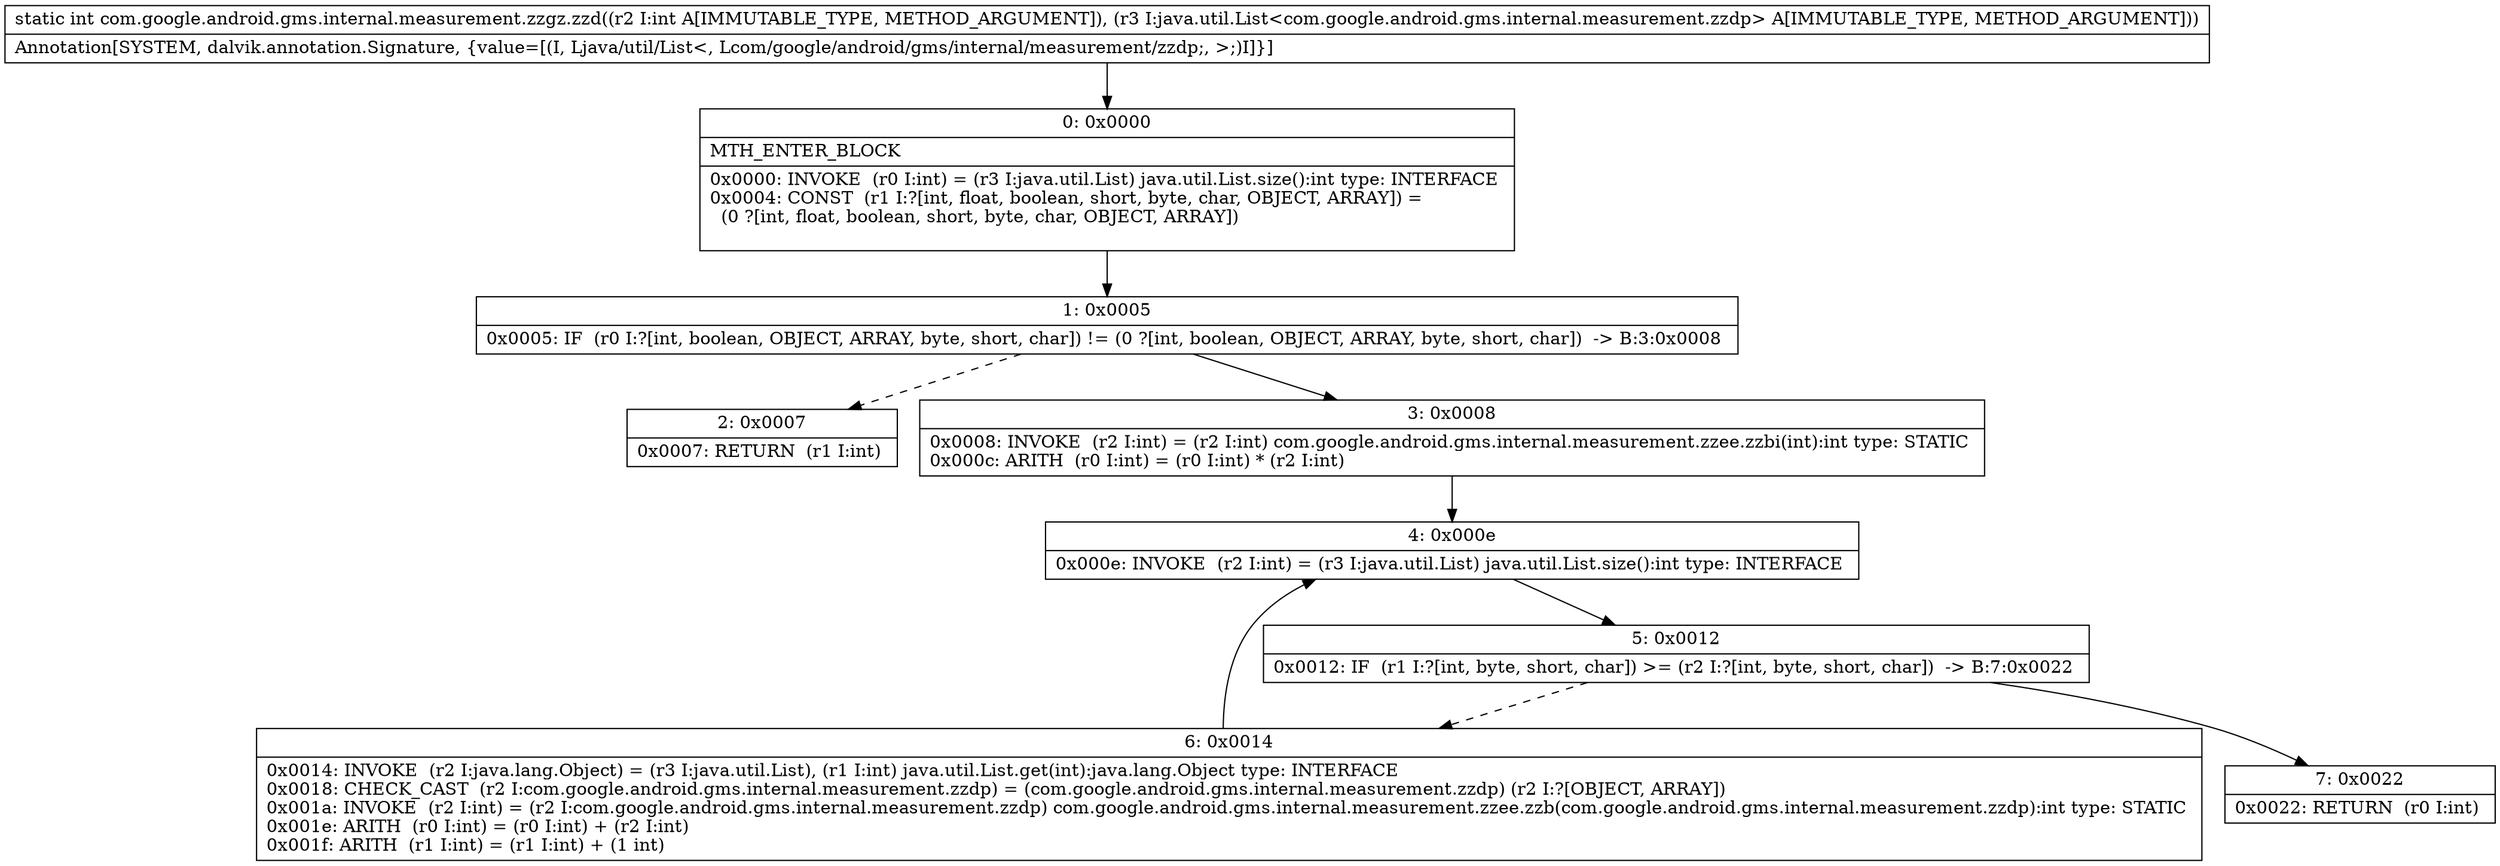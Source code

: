 digraph "CFG forcom.google.android.gms.internal.measurement.zzgz.zzd(ILjava\/util\/List;)I" {
Node_0 [shape=record,label="{0\:\ 0x0000|MTH_ENTER_BLOCK\l|0x0000: INVOKE  (r0 I:int) = (r3 I:java.util.List) java.util.List.size():int type: INTERFACE \l0x0004: CONST  (r1 I:?[int, float, boolean, short, byte, char, OBJECT, ARRAY]) = \l  (0 ?[int, float, boolean, short, byte, char, OBJECT, ARRAY])\l \l}"];
Node_1 [shape=record,label="{1\:\ 0x0005|0x0005: IF  (r0 I:?[int, boolean, OBJECT, ARRAY, byte, short, char]) != (0 ?[int, boolean, OBJECT, ARRAY, byte, short, char])  \-\> B:3:0x0008 \l}"];
Node_2 [shape=record,label="{2\:\ 0x0007|0x0007: RETURN  (r1 I:int) \l}"];
Node_3 [shape=record,label="{3\:\ 0x0008|0x0008: INVOKE  (r2 I:int) = (r2 I:int) com.google.android.gms.internal.measurement.zzee.zzbi(int):int type: STATIC \l0x000c: ARITH  (r0 I:int) = (r0 I:int) * (r2 I:int) \l}"];
Node_4 [shape=record,label="{4\:\ 0x000e|0x000e: INVOKE  (r2 I:int) = (r3 I:java.util.List) java.util.List.size():int type: INTERFACE \l}"];
Node_5 [shape=record,label="{5\:\ 0x0012|0x0012: IF  (r1 I:?[int, byte, short, char]) \>= (r2 I:?[int, byte, short, char])  \-\> B:7:0x0022 \l}"];
Node_6 [shape=record,label="{6\:\ 0x0014|0x0014: INVOKE  (r2 I:java.lang.Object) = (r3 I:java.util.List), (r1 I:int) java.util.List.get(int):java.lang.Object type: INTERFACE \l0x0018: CHECK_CAST  (r2 I:com.google.android.gms.internal.measurement.zzdp) = (com.google.android.gms.internal.measurement.zzdp) (r2 I:?[OBJECT, ARRAY]) \l0x001a: INVOKE  (r2 I:int) = (r2 I:com.google.android.gms.internal.measurement.zzdp) com.google.android.gms.internal.measurement.zzee.zzb(com.google.android.gms.internal.measurement.zzdp):int type: STATIC \l0x001e: ARITH  (r0 I:int) = (r0 I:int) + (r2 I:int) \l0x001f: ARITH  (r1 I:int) = (r1 I:int) + (1 int) \l}"];
Node_7 [shape=record,label="{7\:\ 0x0022|0x0022: RETURN  (r0 I:int) \l}"];
MethodNode[shape=record,label="{static int com.google.android.gms.internal.measurement.zzgz.zzd((r2 I:int A[IMMUTABLE_TYPE, METHOD_ARGUMENT]), (r3 I:java.util.List\<com.google.android.gms.internal.measurement.zzdp\> A[IMMUTABLE_TYPE, METHOD_ARGUMENT]))  | Annotation[SYSTEM, dalvik.annotation.Signature, \{value=[(I, Ljava\/util\/List\<, Lcom\/google\/android\/gms\/internal\/measurement\/zzdp;, \>;)I]\}]\l}"];
MethodNode -> Node_0;
Node_0 -> Node_1;
Node_1 -> Node_2[style=dashed];
Node_1 -> Node_3;
Node_3 -> Node_4;
Node_4 -> Node_5;
Node_5 -> Node_6[style=dashed];
Node_5 -> Node_7;
Node_6 -> Node_4;
}

